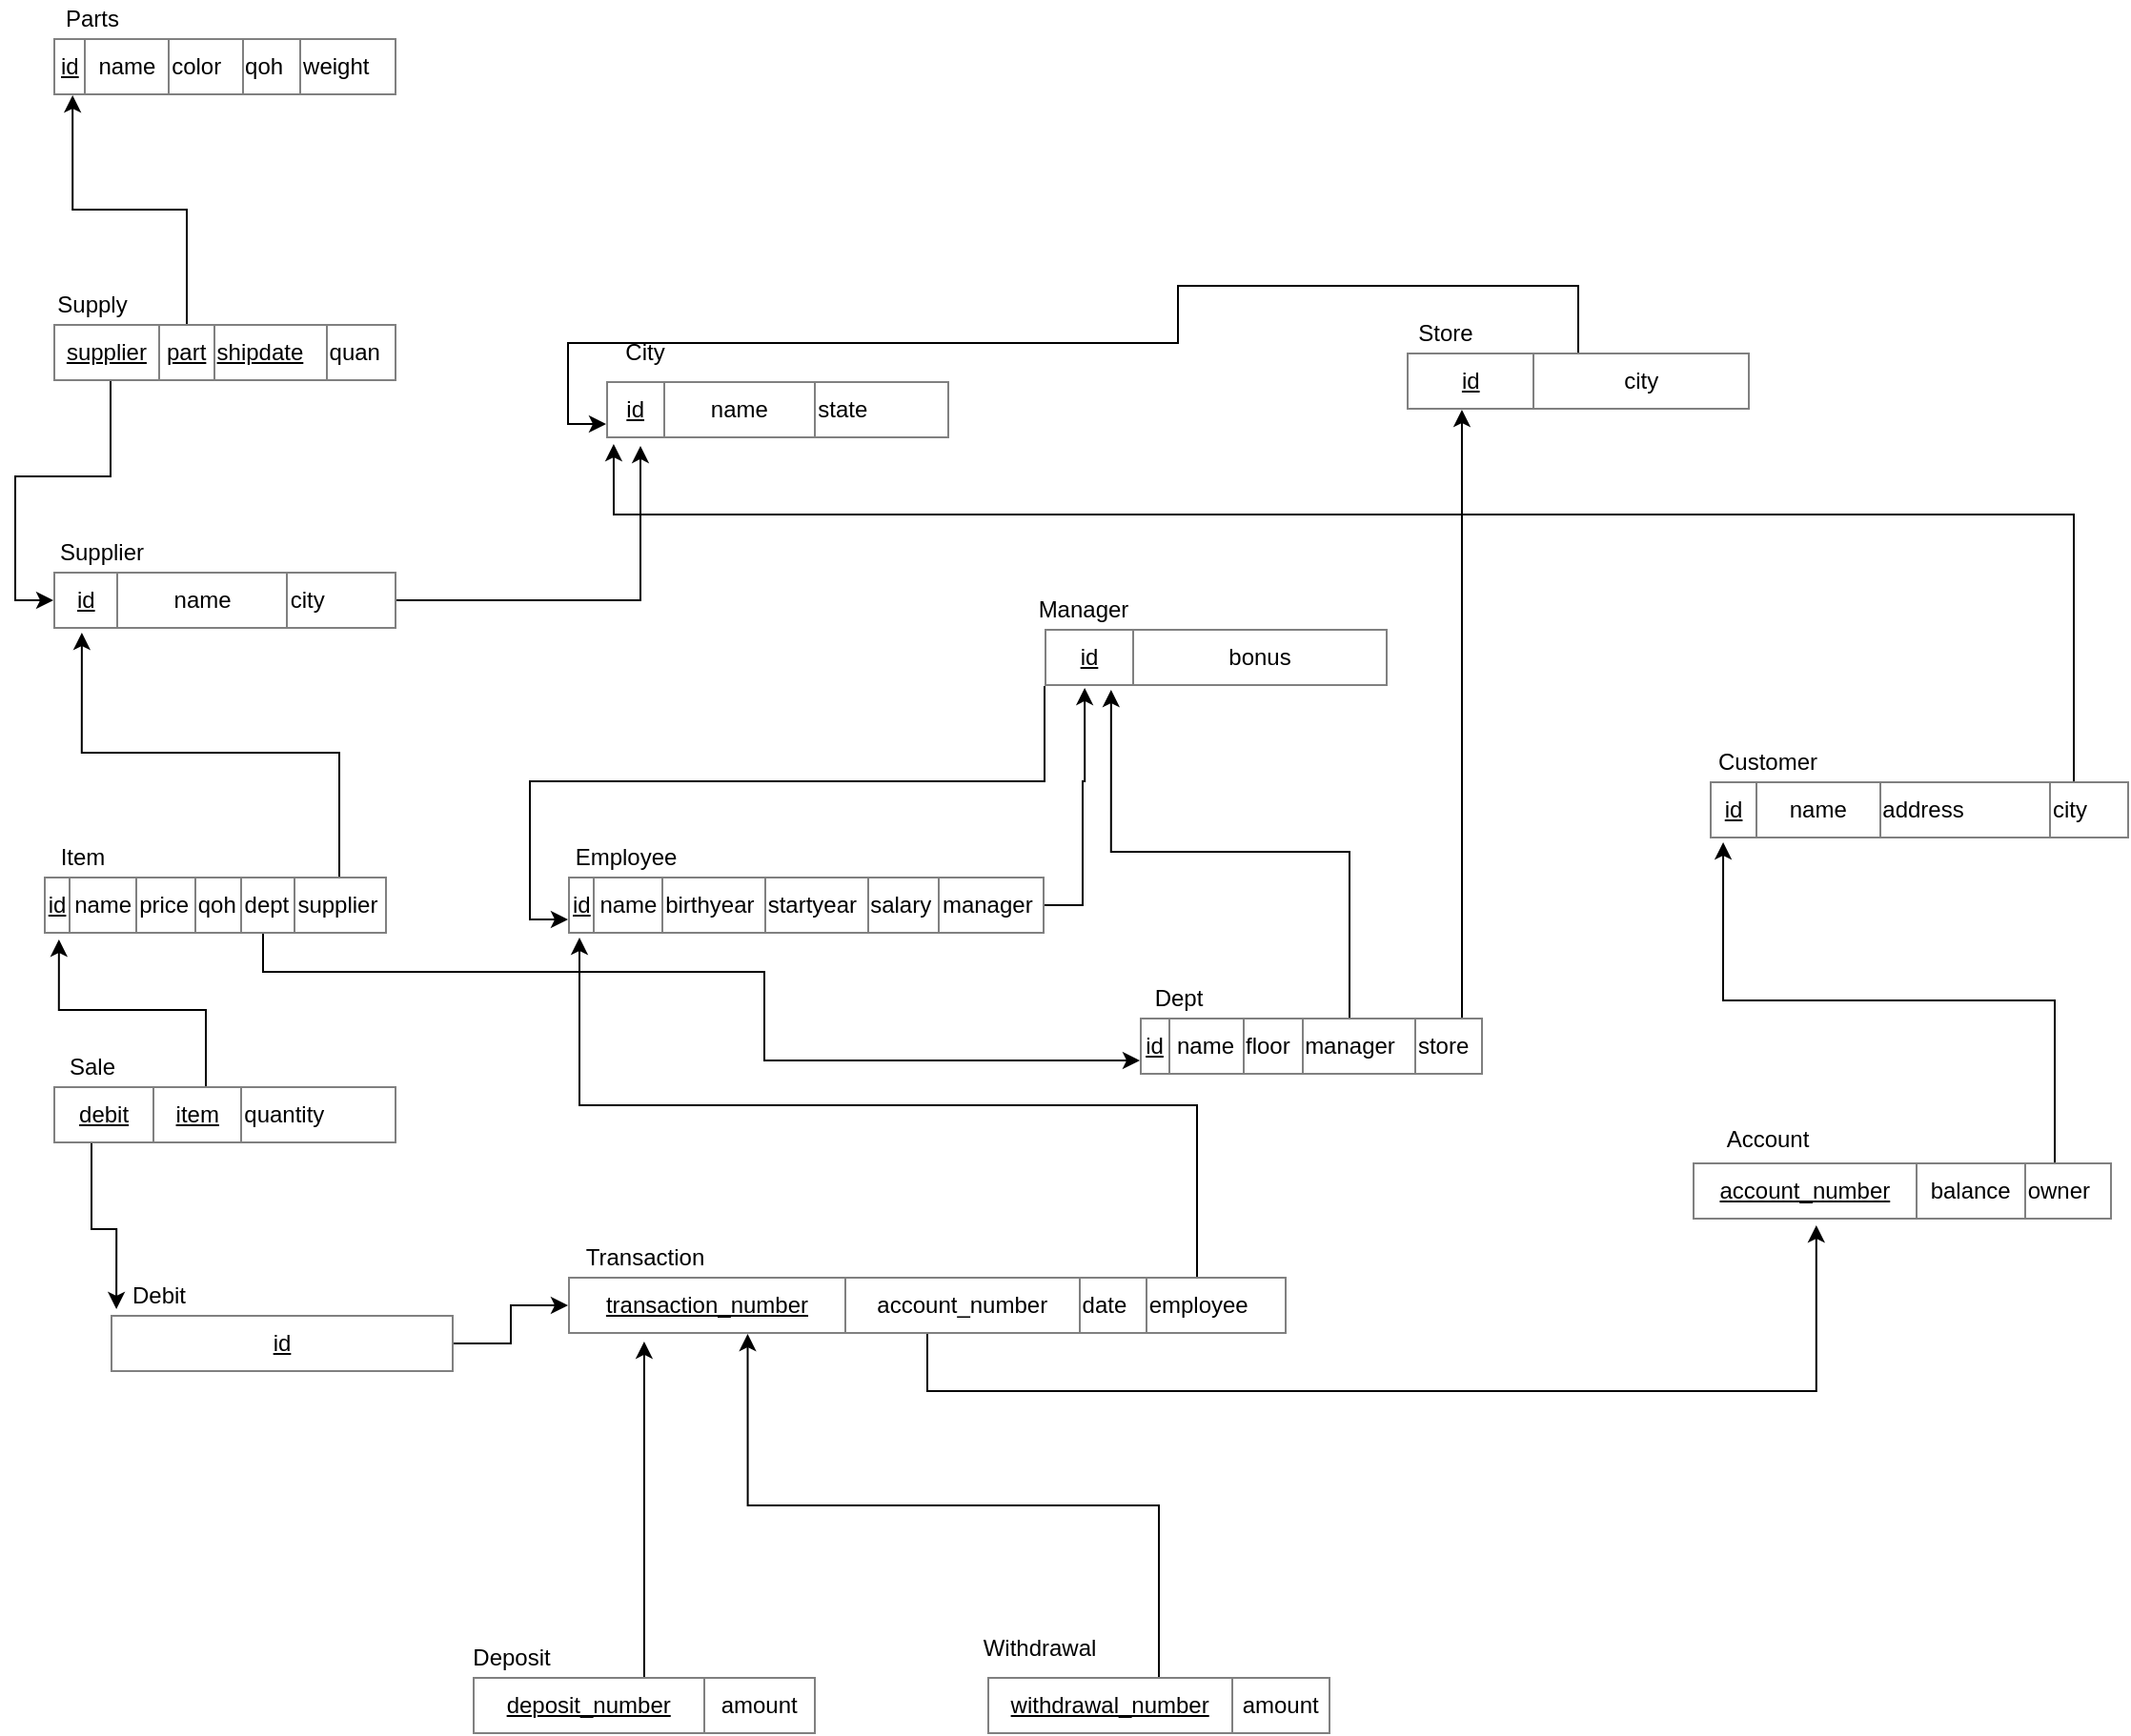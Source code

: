 <mxfile version="12.3.0" type="device" pages="1"><diagram id="_IVU9Z6frT93hyB4E43L" name="Page-1"><mxGraphModel dx="1418" dy="912" grid="1" gridSize="10" guides="1" tooltips="1" connect="1" arrows="1" fold="1" page="1" pageScale="1" pageWidth="827" pageHeight="1169" math="0" shadow="0"><root><mxCell id="0"/><mxCell id="1" parent="0"/><mxCell id="f37IGXyw65pJOYU_m1HP-1" value="&lt;table style=&quot;width: 100% ; height: 100% ; border-collapse: collapse&quot; width=&quot;100%&quot; border=&quot;1&quot;&gt;&lt;tbody&gt;&lt;tr&gt;&lt;td align=&quot;center&quot;&gt;&lt;u&gt;id&lt;/u&gt;&lt;br&gt;&lt;/td&gt;&lt;td align=&quot;center&quot;&gt;name&lt;br&gt;&lt;/td&gt;&lt;td&gt;color&lt;br&gt;&lt;/td&gt;&lt;td&gt;qoh&lt;br&gt;&lt;/td&gt;&lt;td&gt;weight&lt;br&gt;&lt;/td&gt;&lt;/tr&gt;&lt;/tbody&gt;&lt;/table&gt;" style="text;html=1;strokeColor=none;fillColor=none;overflow=fill;" parent="1" vertex="1"><mxGeometry x="40" y="70" width="180" height="30" as="geometry"/></mxCell><mxCell id="f37IGXyw65pJOYU_m1HP-2" value="Parts" style="text;html=1;align=center;verticalAlign=middle;resizable=0;points=[];;autosize=1;" parent="1" vertex="1"><mxGeometry x="40" y="50" width="40" height="20" as="geometry"/></mxCell><mxCell id="f37IGXyw65pJOYU_m1HP-7" style="edgeStyle=orthogonalEdgeStyle;rounded=0;orthogonalLoop=1;jettySize=auto;html=1;entryX=0.056;entryY=1;entryDx=0;entryDy=0;entryPerimeter=0;" parent="1" source="f37IGXyw65pJOYU_m1HP-5" target="f37IGXyw65pJOYU_m1HP-1" edge="1"><mxGeometry relative="1" as="geometry"><Array as="points"><mxPoint x="110" y="160"/><mxPoint x="50" y="160"/></Array></mxGeometry></mxCell><mxCell id="f37IGXyw65pJOYU_m1HP-10" style="edgeStyle=orthogonalEdgeStyle;rounded=0;orthogonalLoop=1;jettySize=auto;html=1;entryX=0;entryY=0.5;entryDx=0;entryDy=0;" parent="1" source="f37IGXyw65pJOYU_m1HP-5" target="f37IGXyw65pJOYU_m1HP-8" edge="1"><mxGeometry relative="1" as="geometry"><Array as="points"><mxPoint x="70" y="300"/><mxPoint x="20" y="300"/><mxPoint x="20" y="365"/></Array></mxGeometry></mxCell><mxCell id="f37IGXyw65pJOYU_m1HP-5" value="&lt;table style=&quot;width: 100% ; height: 100% ; border-collapse: collapse&quot; width=&quot;100%&quot; border=&quot;1&quot;&gt;&lt;tbody&gt;&lt;tr&gt;&lt;td align=&quot;center&quot;&gt;&lt;u&gt;supplier&lt;/u&gt;&lt;br&gt;&lt;/td&gt;&lt;td align=&quot;center&quot;&gt;&lt;u&gt;part&lt;/u&gt;&lt;br&gt;&lt;/td&gt;&lt;td&gt;&lt;u&gt;shipdate&lt;/u&gt;&lt;br&gt;&lt;/td&gt;&lt;td&gt;quan&lt;br&gt;&lt;/td&gt;&lt;/tr&gt;&lt;/tbody&gt;&lt;/table&gt;" style="text;html=1;strokeColor=none;fillColor=none;overflow=fill;" parent="1" vertex="1"><mxGeometry x="40" y="220" width="180" height="30" as="geometry"/></mxCell><mxCell id="f37IGXyw65pJOYU_m1HP-6" value="Supply" style="text;html=1;align=center;verticalAlign=middle;resizable=0;points=[];;autosize=1;" parent="1" vertex="1"><mxGeometry x="35" y="200" width="50" height="20" as="geometry"/></mxCell><mxCell id="f37IGXyw65pJOYU_m1HP-13" style="edgeStyle=orthogonalEdgeStyle;rounded=0;orthogonalLoop=1;jettySize=auto;html=1;entryX=0.1;entryY=1.133;entryDx=0;entryDy=0;entryPerimeter=0;" parent="1" source="f37IGXyw65pJOYU_m1HP-8" target="f37IGXyw65pJOYU_m1HP-11" edge="1"><mxGeometry relative="1" as="geometry"/></mxCell><mxCell id="f37IGXyw65pJOYU_m1HP-8" value="&lt;table style=&quot;width: 100% ; height: 100% ; border-collapse: collapse&quot; width=&quot;100%&quot; border=&quot;1&quot;&gt;&lt;tbody&gt;&lt;tr&gt;&lt;td align=&quot;center&quot;&gt;&lt;u&gt;id&lt;/u&gt;&lt;br&gt;&lt;/td&gt;&lt;td align=&quot;center&quot;&gt;name&lt;br&gt;&lt;/td&gt;&lt;td&gt;city&lt;br&gt;&lt;/td&gt;&lt;/tr&gt;&lt;/tbody&gt;&lt;/table&gt;" style="text;html=1;strokeColor=none;fillColor=none;overflow=fill;" parent="1" vertex="1"><mxGeometry x="40" y="350" width="180" height="30" as="geometry"/></mxCell><mxCell id="f37IGXyw65pJOYU_m1HP-9" value="Supplier" style="text;html=1;align=center;verticalAlign=middle;resizable=0;points=[];;autosize=1;" parent="1" vertex="1"><mxGeometry x="35" y="330" width="60" height="20" as="geometry"/></mxCell><mxCell id="f37IGXyw65pJOYU_m1HP-11" value="&lt;table style=&quot;width: 100% ; height: 100% ; border-collapse: collapse&quot; width=&quot;100%&quot; border=&quot;1&quot;&gt;&lt;tbody&gt;&lt;tr&gt;&lt;td align=&quot;center&quot;&gt;&lt;u&gt;id&lt;/u&gt;&lt;br&gt;&lt;/td&gt;&lt;td align=&quot;center&quot;&gt;name&lt;br&gt;&lt;/td&gt;&lt;td&gt;state&lt;br&gt;&lt;/td&gt;&lt;/tr&gt;&lt;/tbody&gt;&lt;/table&gt;" style="text;html=1;strokeColor=none;fillColor=none;overflow=fill;" parent="1" vertex="1"><mxGeometry x="330" y="250" width="180" height="30" as="geometry"/></mxCell><mxCell id="f37IGXyw65pJOYU_m1HP-12" value="City" style="text;html=1;align=center;verticalAlign=middle;resizable=0;points=[];;autosize=1;" parent="1" vertex="1"><mxGeometry x="330" y="225" width="40" height="20" as="geometry"/></mxCell><mxCell id="f37IGXyw65pJOYU_m1HP-16" style="edgeStyle=orthogonalEdgeStyle;rounded=0;orthogonalLoop=1;jettySize=auto;html=1;entryX=0.083;entryY=1.067;entryDx=0;entryDy=0;entryPerimeter=0;" parent="1" source="f37IGXyw65pJOYU_m1HP-14" target="f37IGXyw65pJOYU_m1HP-8" edge="1"><mxGeometry relative="1" as="geometry"><mxPoint x="125" y="430" as="targetPoint"/><Array as="points"><mxPoint x="190" y="445"/><mxPoint x="55" y="445"/></Array></mxGeometry></mxCell><mxCell id="f37IGXyw65pJOYU_m1HP-34" style="edgeStyle=orthogonalEdgeStyle;rounded=0;orthogonalLoop=1;jettySize=auto;html=1;entryX=0;entryY=0.75;entryDx=0;entryDy=0;" parent="1" source="f37IGXyw65pJOYU_m1HP-14" target="f37IGXyw65pJOYU_m1HP-31" edge="1"><mxGeometry relative="1" as="geometry"><Array as="points"><mxPoint x="150" y="560"/><mxPoint x="413" y="560"/><mxPoint x="413" y="607"/></Array></mxGeometry></mxCell><mxCell id="f37IGXyw65pJOYU_m1HP-14" value="&lt;table style=&quot;width: 100% ; height: 100% ; border-collapse: collapse&quot; width=&quot;100%&quot; border=&quot;1&quot;&gt;&lt;tbody&gt;&lt;tr&gt;&lt;td align=&quot;center&quot;&gt;&lt;u&gt;id&lt;/u&gt;&lt;br&gt;&lt;/td&gt;&lt;td align=&quot;center&quot;&gt;name&lt;br&gt;&lt;/td&gt;&lt;td&gt;price&lt;br&gt;&lt;/td&gt;&lt;td&gt;qoh&lt;br&gt;&lt;/td&gt;&lt;td&gt;dept&lt;br&gt;&lt;/td&gt;&lt;td&gt;supplier&lt;br&gt;&lt;/td&gt;&lt;/tr&gt;&lt;/tbody&gt;&lt;/table&gt;" style="text;html=1;strokeColor=none;fillColor=none;overflow=fill;" parent="1" vertex="1"><mxGeometry x="35" y="510" width="180" height="30" as="geometry"/></mxCell><mxCell id="f37IGXyw65pJOYU_m1HP-15" value="Item" style="text;html=1;align=center;verticalAlign=middle;resizable=0;points=[];;autosize=1;" parent="1" vertex="1"><mxGeometry x="35" y="490" width="40" height="20" as="geometry"/></mxCell><mxCell id="f37IGXyw65pJOYU_m1HP-19" style="edgeStyle=orthogonalEdgeStyle;rounded=0;orthogonalLoop=1;jettySize=auto;html=1;entryX=0.044;entryY=1.1;entryDx=0;entryDy=0;entryPerimeter=0;" parent="1" source="f37IGXyw65pJOYU_m1HP-17" target="f37IGXyw65pJOYU_m1HP-14" edge="1"><mxGeometry relative="1" as="geometry"><Array as="points"><mxPoint x="120" y="580"/><mxPoint x="43" y="580"/></Array></mxGeometry></mxCell><mxCell id="F190hArJPLc99ENGLbxH-2" style="edgeStyle=orthogonalEdgeStyle;rounded=0;orthogonalLoop=1;jettySize=auto;html=1;entryX=0.017;entryY=-0.1;entryDx=0;entryDy=0;entryPerimeter=0;" parent="1" source="f37IGXyw65pJOYU_m1HP-17" target="f37IGXyw65pJOYU_m1HP-20" edge="1"><mxGeometry relative="1" as="geometry"><Array as="points"><mxPoint x="60" y="695"/><mxPoint x="73" y="695"/></Array></mxGeometry></mxCell><mxCell id="f37IGXyw65pJOYU_m1HP-17" value="&lt;table style=&quot;width: 100% ; height: 100% ; border-collapse: collapse&quot; width=&quot;100%&quot; border=&quot;1&quot;&gt;&lt;tbody&gt;&lt;tr&gt;&lt;td align=&quot;center&quot;&gt;&lt;u&gt;debit&lt;/u&gt;&lt;br&gt;&lt;/td&gt;&lt;td align=&quot;center&quot;&gt;&lt;u&gt;item&lt;/u&gt;&lt;br&gt;&lt;/td&gt;&lt;td&gt;quantity&lt;br&gt;&lt;/td&gt;&lt;/tr&gt;&lt;/tbody&gt;&lt;/table&gt;" style="text;html=1;strokeColor=none;fillColor=none;overflow=fill;" parent="1" vertex="1"><mxGeometry x="40" y="620" width="180" height="30" as="geometry"/></mxCell><mxCell id="f37IGXyw65pJOYU_m1HP-18" value="Sale" style="text;html=1;align=center;verticalAlign=middle;resizable=0;points=[];;autosize=1;" parent="1" vertex="1"><mxGeometry x="40" y="600" width="40" height="20" as="geometry"/></mxCell><mxCell id="F190hArJPLc99ENGLbxH-4" style="edgeStyle=orthogonalEdgeStyle;rounded=0;orthogonalLoop=1;jettySize=auto;html=1;entryX=0;entryY=0.5;entryDx=0;entryDy=0;" parent="1" source="f37IGXyw65pJOYU_m1HP-20" target="F190hArJPLc99ENGLbxH-1" edge="1"><mxGeometry relative="1" as="geometry"/></mxCell><mxCell id="f37IGXyw65pJOYU_m1HP-20" value="&lt;table style=&quot;width: 100% ; height: 100% ; border-collapse: collapse&quot; width=&quot;100%&quot; border=&quot;1&quot;&gt;&lt;tbody&gt;&lt;tr&gt;&lt;td align=&quot;center&quot;&gt;&lt;u&gt;id&lt;/u&gt;&lt;br&gt;&lt;/td&gt;&lt;/tr&gt;&lt;/tbody&gt;&lt;/table&gt;" style="text;html=1;strokeColor=none;fillColor=none;overflow=fill;" parent="1" vertex="1"><mxGeometry x="70" y="740" width="180" height="30" as="geometry"/></mxCell><mxCell id="f37IGXyw65pJOYU_m1HP-21" value="Debit" style="text;html=1;align=center;verticalAlign=middle;resizable=0;points=[];;autosize=1;" parent="1" vertex="1"><mxGeometry x="75" y="720" width="40" height="20" as="geometry"/></mxCell><mxCell id="f37IGXyw65pJOYU_m1HP-30" style="edgeStyle=orthogonalEdgeStyle;rounded=0;orthogonalLoop=1;jettySize=auto;html=1;entryX=0.117;entryY=1.033;entryDx=0;entryDy=0;entryPerimeter=0;" parent="1" source="f37IGXyw65pJOYU_m1HP-23" target="f37IGXyw65pJOYU_m1HP-27" edge="1"><mxGeometry relative="1" as="geometry"><mxPoint x="590" y="420" as="targetPoint"/><Array as="points"><mxPoint x="580" y="525"/><mxPoint x="580" y="460"/><mxPoint x="581" y="460"/></Array></mxGeometry></mxCell><mxCell id="f37IGXyw65pJOYU_m1HP-23" value="&lt;table style=&quot;width: 100% ; height: 100% ; border-collapse: collapse&quot; width=&quot;100%&quot; border=&quot;1&quot;&gt;&lt;tbody&gt;&lt;tr&gt;&lt;td align=&quot;center&quot;&gt;&lt;u&gt;id&lt;/u&gt;&lt;br&gt;&lt;/td&gt;&lt;td align=&quot;center&quot;&gt;name&lt;br&gt;&lt;/td&gt;&lt;td&gt;birthyear&lt;br&gt;&lt;/td&gt;&lt;td&gt;startyear&lt;br&gt;&lt;/td&gt;&lt;td&gt;salary&lt;br&gt;&lt;/td&gt;&lt;td&gt;manager&lt;br&gt;&lt;/td&gt;&lt;/tr&gt;&lt;/tbody&gt;&lt;/table&gt;" style="text;html=1;strokeColor=none;fillColor=none;overflow=fill;" parent="1" vertex="1"><mxGeometry x="310" y="510" width="250" height="30" as="geometry"/></mxCell><mxCell id="f37IGXyw65pJOYU_m1HP-24" value="Employee" style="text;html=1;align=center;verticalAlign=middle;resizable=0;points=[];;autosize=1;" parent="1" vertex="1"><mxGeometry x="305" y="490" width="70" height="20" as="geometry"/></mxCell><mxCell id="f37IGXyw65pJOYU_m1HP-29" style="edgeStyle=orthogonalEdgeStyle;rounded=0;orthogonalLoop=1;jettySize=auto;html=1;entryX=0;entryY=0.75;entryDx=0;entryDy=0;" parent="1" source="f37IGXyw65pJOYU_m1HP-27" target="f37IGXyw65pJOYU_m1HP-23" edge="1"><mxGeometry relative="1" as="geometry"><Array as="points"><mxPoint x="560" y="460"/><mxPoint x="290" y="460"/><mxPoint x="290" y="533"/></Array></mxGeometry></mxCell><mxCell id="f37IGXyw65pJOYU_m1HP-27" value="&lt;table style=&quot;width: 100% ; height: 100% ; border-collapse: collapse&quot; width=&quot;100%&quot; border=&quot;1&quot;&gt;&lt;tbody&gt;&lt;tr&gt;&lt;td align=&quot;center&quot;&gt;&lt;u&gt;id&lt;/u&gt;&lt;br&gt;&lt;/td&gt;&lt;td align=&quot;center&quot;&gt;bonus&lt;br&gt;&lt;/td&gt;&lt;/tr&gt;&lt;/tbody&gt;&lt;/table&gt;" style="text;html=1;strokeColor=none;fillColor=none;overflow=fill;" parent="1" vertex="1"><mxGeometry x="560" y="380" width="180" height="30" as="geometry"/></mxCell><mxCell id="f37IGXyw65pJOYU_m1HP-28" value="Manager" style="text;html=1;align=center;verticalAlign=middle;resizable=0;points=[];;autosize=1;" parent="1" vertex="1"><mxGeometry x="550" y="360" width="60" height="20" as="geometry"/></mxCell><mxCell id="f37IGXyw65pJOYU_m1HP-33" style="edgeStyle=orthogonalEdgeStyle;rounded=0;orthogonalLoop=1;jettySize=auto;html=1;entryX=0.194;entryY=1.067;entryDx=0;entryDy=0;entryPerimeter=0;" parent="1" source="f37IGXyw65pJOYU_m1HP-31" target="f37IGXyw65pJOYU_m1HP-27" edge="1"><mxGeometry relative="1" as="geometry"><Array as="points"><mxPoint x="720" y="497"/><mxPoint x="595" y="497"/></Array></mxGeometry></mxCell><mxCell id="f37IGXyw65pJOYU_m1HP-37" style="edgeStyle=orthogonalEdgeStyle;rounded=0;orthogonalLoop=1;jettySize=auto;html=1;entryX=0.161;entryY=1;entryDx=0;entryDy=0;entryPerimeter=0;" parent="1" source="f37IGXyw65pJOYU_m1HP-31" target="f37IGXyw65pJOYU_m1HP-35" edge="1"><mxGeometry relative="1" as="geometry"><Array as="points"><mxPoint x="779" y="530"/><mxPoint x="779" y="530"/></Array></mxGeometry></mxCell><mxCell id="f37IGXyw65pJOYU_m1HP-31" value="&lt;table style=&quot;width: 100% ; height: 100% ; border-collapse: collapse&quot; width=&quot;100%&quot; border=&quot;1&quot;&gt;&lt;tbody&gt;&lt;tr&gt;&lt;td align=&quot;center&quot;&gt;&lt;u&gt;id&lt;/u&gt;&lt;br&gt;&lt;/td&gt;&lt;td align=&quot;center&quot;&gt;name&lt;br&gt;&lt;/td&gt;&lt;td&gt;floor&lt;br&gt;&lt;/td&gt;&lt;td&gt;manager&lt;br&gt;&lt;/td&gt;&lt;td&gt;store&lt;br&gt;&lt;/td&gt;&lt;/tr&gt;&lt;/tbody&gt;&lt;/table&gt;" style="text;html=1;strokeColor=none;fillColor=none;overflow=fill;" parent="1" vertex="1"><mxGeometry x="610" y="584" width="180" height="30" as="geometry"/></mxCell><mxCell id="f37IGXyw65pJOYU_m1HP-32" value="Dept" style="text;html=1;align=center;verticalAlign=middle;resizable=0;points=[];;autosize=1;" parent="1" vertex="1"><mxGeometry x="610" y="564" width="40" height="20" as="geometry"/></mxCell><mxCell id="f37IGXyw65pJOYU_m1HP-38" style="edgeStyle=orthogonalEdgeStyle;rounded=0;orthogonalLoop=1;jettySize=auto;html=1;entryX=0;entryY=0.75;entryDx=0;entryDy=0;" parent="1" source="f37IGXyw65pJOYU_m1HP-35" target="f37IGXyw65pJOYU_m1HP-11" edge="1"><mxGeometry relative="1" as="geometry"><Array as="points"><mxPoint x="840" y="200"/><mxPoint x="630" y="200"/><mxPoint x="630" y="230"/><mxPoint x="310" y="230"/><mxPoint x="310" y="273"/></Array></mxGeometry></mxCell><mxCell id="f37IGXyw65pJOYU_m1HP-35" value="&lt;table style=&quot;width: 100% ; height: 100% ; border-collapse: collapse&quot; width=&quot;100%&quot; border=&quot;1&quot;&gt;&lt;tbody&gt;&lt;tr&gt;&lt;td align=&quot;center&quot;&gt;&lt;u&gt;id&lt;/u&gt;&lt;br&gt;&lt;/td&gt;&lt;td align=&quot;center&quot;&gt;city&lt;br&gt;&lt;/td&gt;&lt;/tr&gt;&lt;/tbody&gt;&lt;/table&gt;" style="text;html=1;strokeColor=none;fillColor=none;overflow=fill;" parent="1" vertex="1"><mxGeometry x="750" y="235" width="180" height="30" as="geometry"/></mxCell><mxCell id="f37IGXyw65pJOYU_m1HP-36" value="Store" style="text;html=1;align=center;verticalAlign=middle;resizable=0;points=[];;autosize=1;" parent="1" vertex="1"><mxGeometry x="750" y="215" width="40" height="20" as="geometry"/></mxCell><mxCell id="F190hArJPLc99ENGLbxH-3" style="edgeStyle=orthogonalEdgeStyle;rounded=0;orthogonalLoop=1;jettySize=auto;html=1;entryX=0.024;entryY=1.067;entryDx=0;entryDy=0;entryPerimeter=0;" parent="1" source="F190hArJPLc99ENGLbxH-1" target="f37IGXyw65pJOYU_m1HP-23" edge="1"><mxGeometry relative="1" as="geometry"><Array as="points"><mxPoint x="640" y="630"/><mxPoint x="316" y="630"/></Array></mxGeometry></mxCell><mxCell id="F190hArJPLc99ENGLbxH-14" style="edgeStyle=orthogonalEdgeStyle;rounded=0;orthogonalLoop=1;jettySize=auto;html=1;entryX=0.295;entryY=1.1;entryDx=0;entryDy=0;entryPerimeter=0;" parent="1" source="F190hArJPLc99ENGLbxH-1" target="F190hArJPLc99ENGLbxH-5" edge="1"><mxGeometry relative="1" as="geometry"><Array as="points"><mxPoint x="499" y="780"/><mxPoint x="965" y="780"/></Array></mxGeometry></mxCell><mxCell id="F190hArJPLc99ENGLbxH-1" value="&lt;table style=&quot;width: 100% ; height: 100% ; border-collapse: collapse&quot; width=&quot;100%&quot; border=&quot;1&quot;&gt;&lt;tbody&gt;&lt;tr&gt;&lt;td align=&quot;center&quot;&gt;&lt;u&gt;transaction_number&lt;/u&gt;&lt;br&gt;&lt;/td&gt;&lt;td align=&quot;center&quot;&gt;account_number&lt;br&gt;&lt;/td&gt;&lt;td&gt;date&lt;br&gt;&lt;/td&gt;&lt;td&gt;employee&lt;br&gt;&lt;/td&gt;&lt;/tr&gt;&lt;/tbody&gt;&lt;/table&gt;" style="text;html=1;strokeColor=none;fillColor=none;overflow=fill;" parent="1" vertex="1"><mxGeometry x="310" y="720" width="377" height="30" as="geometry"/></mxCell><mxCell id="F190hArJPLc99ENGLbxH-17" style="edgeStyle=orthogonalEdgeStyle;rounded=0;orthogonalLoop=1;jettySize=auto;html=1;entryX=0.032;entryY=1.067;entryDx=0;entryDy=0;entryPerimeter=0;" parent="1" source="F190hArJPLc99ENGLbxH-5" target="F190hArJPLc99ENGLbxH-15" edge="1"><mxGeometry relative="1" as="geometry"><Array as="points"><mxPoint x="1090" y="575"/><mxPoint x="916" y="575"/></Array></mxGeometry></mxCell><mxCell id="F190hArJPLc99ENGLbxH-5" value="&lt;table style=&quot;width: 100% ; height: 100% ; border-collapse: collapse&quot; width=&quot;100%&quot; border=&quot;1&quot;&gt;&lt;tbody&gt;&lt;tr&gt;&lt;td align=&quot;center&quot;&gt;&lt;u&gt;account_number&lt;/u&gt;&lt;br&gt;&lt;/td&gt;&lt;td align=&quot;center&quot;&gt;balance&lt;br&gt;&lt;/td&gt;&lt;td&gt;owner&lt;br&gt;&lt;/td&gt;&lt;/tr&gt;&lt;/tbody&gt;&lt;/table&gt;" style="text;html=1;strokeColor=none;fillColor=none;overflow=fill;" parent="1" vertex="1"><mxGeometry x="900" y="660" width="220" height="30" as="geometry"/></mxCell><mxCell id="F190hArJPLc99ENGLbxH-6" value="Transaction" style="text;html=1;align=center;verticalAlign=middle;resizable=0;points=[];;autosize=1;" parent="1" vertex="1"><mxGeometry x="310" y="700" width="80" height="20" as="geometry"/></mxCell><mxCell id="F190hArJPLc99ENGLbxH-10" style="edgeStyle=orthogonalEdgeStyle;rounded=0;orthogonalLoop=1;jettySize=auto;html=1;entryX=0.106;entryY=1.133;entryDx=0;entryDy=0;entryPerimeter=0;" parent="1" source="F190hArJPLc99ENGLbxH-7" target="F190hArJPLc99ENGLbxH-1" edge="1"><mxGeometry relative="1" as="geometry"/></mxCell><mxCell id="F190hArJPLc99ENGLbxH-7" value="&lt;table style=&quot;width: 100% ; height: 100% ; border-collapse: collapse&quot; width=&quot;100%&quot; border=&quot;1&quot;&gt;&lt;tbody&gt;&lt;tr&gt;&lt;td align=&quot;center&quot;&gt;&lt;u&gt;deposit_number&lt;/u&gt;&lt;br&gt;&lt;/td&gt;&lt;td align=&quot;center&quot;&gt;amount&lt;br&gt;&lt;/td&gt;&lt;/tr&gt;&lt;/tbody&gt;&lt;/table&gt;" style="text;html=1;strokeColor=none;fillColor=none;overflow=fill;" parent="1" vertex="1"><mxGeometry x="260" y="930" width="180" height="30" as="geometry"/></mxCell><mxCell id="F190hArJPLc99ENGLbxH-11" style="edgeStyle=orthogonalEdgeStyle;rounded=0;orthogonalLoop=1;jettySize=auto;html=1;entryX=0.25;entryY=1;entryDx=0;entryDy=0;" parent="1" source="F190hArJPLc99ENGLbxH-9" target="F190hArJPLc99ENGLbxH-1" edge="1"><mxGeometry relative="1" as="geometry"/></mxCell><mxCell id="F190hArJPLc99ENGLbxH-9" value="&lt;table style=&quot;width: 100% ; height: 100% ; border-collapse: collapse&quot; width=&quot;100%&quot; border=&quot;1&quot;&gt;&lt;tbody&gt;&lt;tr&gt;&lt;td align=&quot;center&quot;&gt;&lt;u&gt;withdrawal_number&lt;/u&gt;&lt;br&gt;&lt;/td&gt;&lt;td align=&quot;center&quot;&gt;amount&lt;br&gt;&lt;/td&gt;&lt;/tr&gt;&lt;/tbody&gt;&lt;/table&gt;" style="text;html=1;strokeColor=none;fillColor=none;overflow=fill;" parent="1" vertex="1"><mxGeometry x="530" y="930" width="180" height="30" as="geometry"/></mxCell><mxCell id="F190hArJPLc99ENGLbxH-12" value="Account" style="text;html=1;align=center;verticalAlign=middle;resizable=0;points=[];;autosize=1;" parent="1" vertex="1"><mxGeometry x="909" y="638" width="60" height="20" as="geometry"/></mxCell><mxCell id="F190hArJPLc99ENGLbxH-19" style="edgeStyle=orthogonalEdgeStyle;rounded=0;orthogonalLoop=1;jettySize=auto;html=1;entryX=0.022;entryY=1.1;entryDx=0;entryDy=0;entryPerimeter=0;" parent="1" source="F190hArJPLc99ENGLbxH-15" target="f37IGXyw65pJOYU_m1HP-11" edge="1"><mxGeometry relative="1" as="geometry"><Array as="points"><mxPoint x="1100" y="320"/><mxPoint x="334" y="320"/></Array></mxGeometry></mxCell><mxCell id="F190hArJPLc99ENGLbxH-15" value="&lt;table style=&quot;width: 100% ; height: 100% ; border-collapse: collapse&quot; width=&quot;100%&quot; border=&quot;1&quot;&gt;&lt;tbody&gt;&lt;tr&gt;&lt;td align=&quot;center&quot;&gt;&lt;u&gt;id&lt;/u&gt;&lt;br&gt;&lt;/td&gt;&lt;td align=&quot;center&quot;&gt;name&lt;br&gt;&lt;/td&gt;&lt;td&gt;address&lt;br&gt;&lt;/td&gt;&lt;td&gt;city&lt;br&gt;&lt;/td&gt;&lt;/tr&gt;&lt;/tbody&gt;&lt;/table&gt;" style="text;html=1;strokeColor=none;fillColor=none;overflow=fill;" parent="1" vertex="1"><mxGeometry x="909" y="460" width="220" height="30" as="geometry"/></mxCell><mxCell id="F190hArJPLc99ENGLbxH-16" value="Customer" style="text;html=1;align=center;verticalAlign=middle;resizable=0;points=[];;autosize=1;" parent="1" vertex="1"><mxGeometry x="904" y="440" width="70" height="20" as="geometry"/></mxCell><mxCell id="F190hArJPLc99ENGLbxH-20" value="Deposit" style="text;html=1;align=center;verticalAlign=middle;resizable=0;points=[];;autosize=1;" parent="1" vertex="1"><mxGeometry x="250" y="910" width="60" height="20" as="geometry"/></mxCell><mxCell id="F190hArJPLc99ENGLbxH-21" value="Withdrawal" style="text;html=1;align=center;verticalAlign=middle;resizable=0;points=[];;autosize=1;" parent="1" vertex="1"><mxGeometry x="522" y="905" width="70" height="20" as="geometry"/></mxCell></root></mxGraphModel></diagram></mxfile>